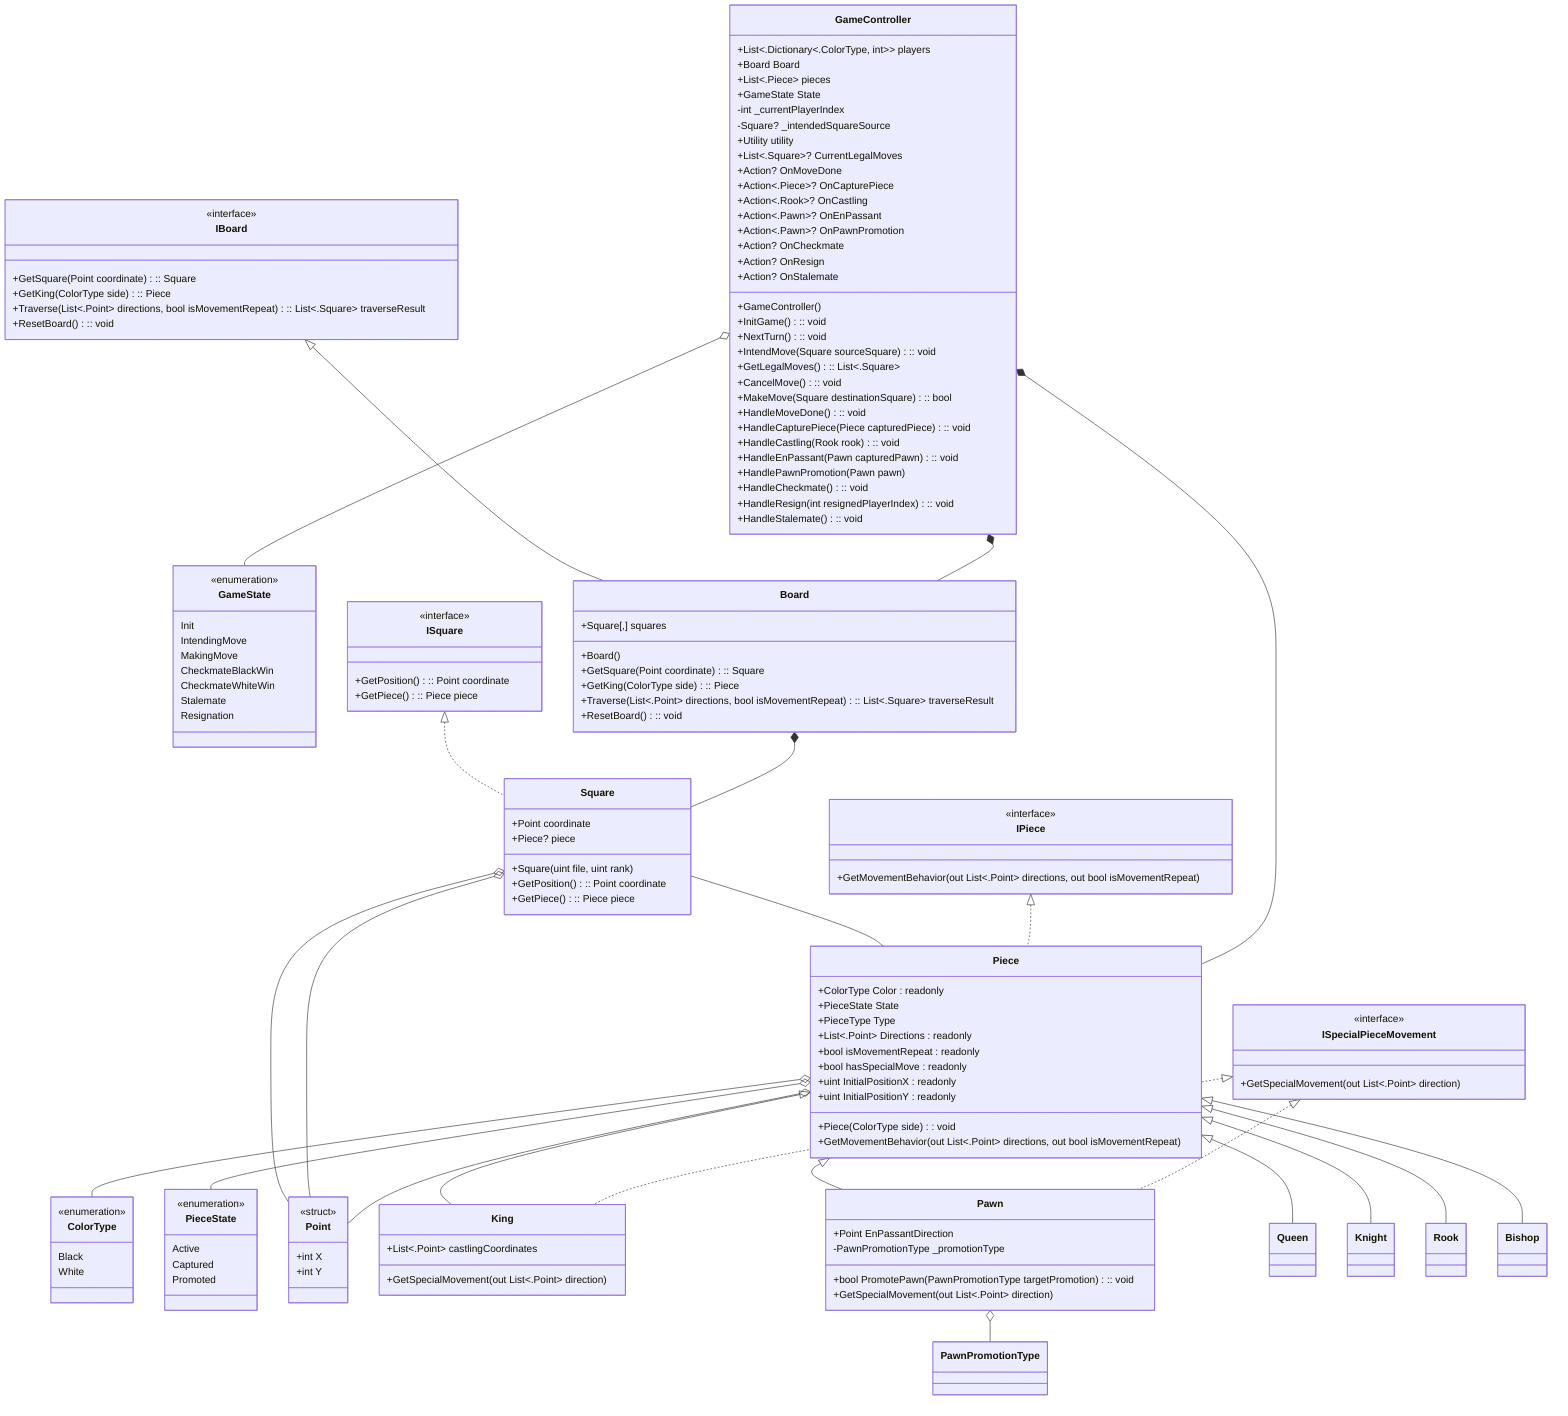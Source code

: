 classDiagram
direction TB

class ColorType {
    Black
    White
}
<<enumeration>> ColorType

class PieceState {
    Active
    Captured
    Promoted
}
<<enumeration>> PieceState

class GameState {
    Init
    IntendingMove
    MakingMove
    CheckmateBlackWin
    CheckmateWhiteWin
    Stalemate
    Resignation
}
<<enumeration>> GameState

class Point {
    +int X
    +int Y
}
<<struct>> Point

class IBoard {
    +GetSquare(Point coordinate) :: Square
    +GetKing(ColorType side) :: Piece
    +Traverse(List<.Point> directions, bool isMovementRepeat) :: List<.Square> traverseResult
    +ResetBoard() :: void
}
<<interface>> IBoard

class IPiece {
    +GetMovementBehavior(out List<.Point> directions, out bool isMovementRepeat)
}
<<interface>> IPiece

class ISpecialPieceMovement {
    +GetSpecialMovement(out List<.Point> direction)
}
<<interface>> ISpecialPieceMovement

class ISquare {
    +GetPosition() :: Point coordinate
    +GetPiece() :: Piece piece
}
<<interface>> ISquare

class GameController {
    +List<.Dictionary<.ColorType, int>> players
    +Board Board
    +List<.Piece> pieces
    +GameState State
    -int _currentPlayerIndex
    -Square? _intendedSquareSource
    +Utility utility
    +List<.Square>? CurrentLegalMoves
    +GameController()
    +InitGame() :: void
    +NextTurn() :: void
    +IntendMove(Square sourceSquare) :: void
    +GetLegalMoves() :: List<.Square>
    +CancelMove() :: void
    +MakeMove(Square destinationSquare) :: bool
    +Action? OnMoveDone
    +HandleMoveDone() :: void
    +Action<.Piece>? OnCapturePiece
    +HandleCapturePiece(Piece capturedPiece) :: void
    +Action<.Rook>? OnCastling
    +HandleCastling(Rook rook) :: void
    +Action<.Pawn>? OnEnPassant
    +HandleEnPassant(Pawn capturedPawn) :: void
    +Action<.Pawn>? OnPawnPromotion
    +HandlePawnPromotion(Pawn pawn)
    +Action? OnCheckmate
    +Action? OnResign
    +Action? OnStalemate
    +HandleCheckmate() :: void
    +HandleResign(int resignedPlayerIndex) :: void
    +HandleStalemate() :: void
}

class Board {
    +Square[,] squares
    +Board()
    +GetSquare(Point coordinate) :: Square
    +GetKing(ColorType side) :: Piece
    +Traverse(List<.Point> directions, bool isMovementRepeat) :: List<.Square> traverseResult
    +ResetBoard() :: void
}

class Square {
    +Point coordinate
    +Piece? piece
    +Square(uint file, uint rank)
    +GetPosition() :: Point coordinate
    +GetPiece() :: Piece piece
}

class Piece {
    +ColorType Color : readonly
    +PieceState State
    +PieceType Type
    +List<.Point> Directions : readonly
    +bool isMovementRepeat : readonly
    +bool hasSpecialMove : readonly
    +uint InitialPositionX : readonly
    +uint InitialPositionY : readonly
    +Piece(ColorType side) : void
    +GetMovementBehavior(out List<.Point> directions, out bool isMovementRepeat)
}

class King {
    +List<.Point> castlingCoordinates
    +GetSpecialMovement(out List<.Point> direction)
}

class Pawn {
    +Point EnPassantDirection
    -PawnPromotionType _promotionType
    +bool PromotePawn(PawnPromotionType targetPromotion) :: void
    +GetSpecialMovement(out List<.Point> direction)
}

class Queen
class Knight
class Rook
class Bishop

Board *-- Square
GameController *-- Piece
GameController *-- Board
GameController o-- GameState
IBoard <|-- Board
IPiece <|.. Piece
ISpecialPieceMovement <|.. Pawn
ISpecialPieceMovement <|.. King
ISquare <|.. Square
Pawn o-- PawnPromotionType
Piece o-- PieceState
Piece o-- ColorType
Piece o-- Point
Piece <|-- King
Piece <|-- Pawn
Piece <|-- Queen
Piece <|-- Rook
Piece <|-- Bishop
Piece <|-- Knight
Square o-- Point
Square -- Piece
Square o-- Point
